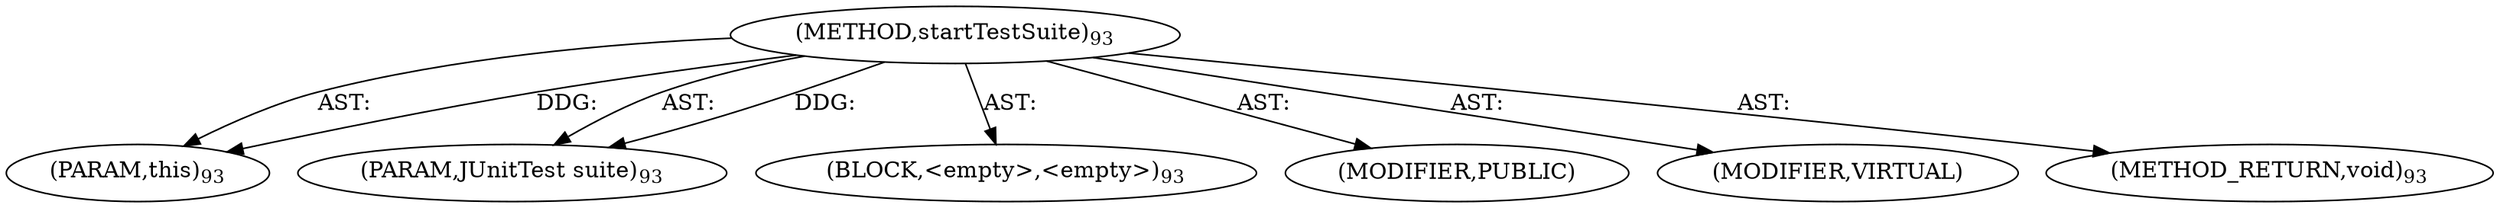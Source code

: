 digraph "startTestSuite" {  
"111669149697" [label = <(METHOD,startTestSuite)<SUB>93</SUB>> ]
"115964116995" [label = <(PARAM,this)<SUB>93</SUB>> ]
"115964116996" [label = <(PARAM,JUnitTest suite)<SUB>93</SUB>> ]
"25769803777" [label = <(BLOCK,&lt;empty&gt;,&lt;empty&gt;)<SUB>93</SUB>> ]
"133143986183" [label = <(MODIFIER,PUBLIC)> ]
"133143986184" [label = <(MODIFIER,VIRTUAL)> ]
"128849018881" [label = <(METHOD_RETURN,void)<SUB>93</SUB>> ]
  "111669149697" -> "115964116995"  [ label = "AST: "] 
  "111669149697" -> "115964116996"  [ label = "AST: "] 
  "111669149697" -> "25769803777"  [ label = "AST: "] 
  "111669149697" -> "133143986183"  [ label = "AST: "] 
  "111669149697" -> "133143986184"  [ label = "AST: "] 
  "111669149697" -> "128849018881"  [ label = "AST: "] 
  "111669149697" -> "115964116995"  [ label = "DDG: "] 
  "111669149697" -> "115964116996"  [ label = "DDG: "] 
}

